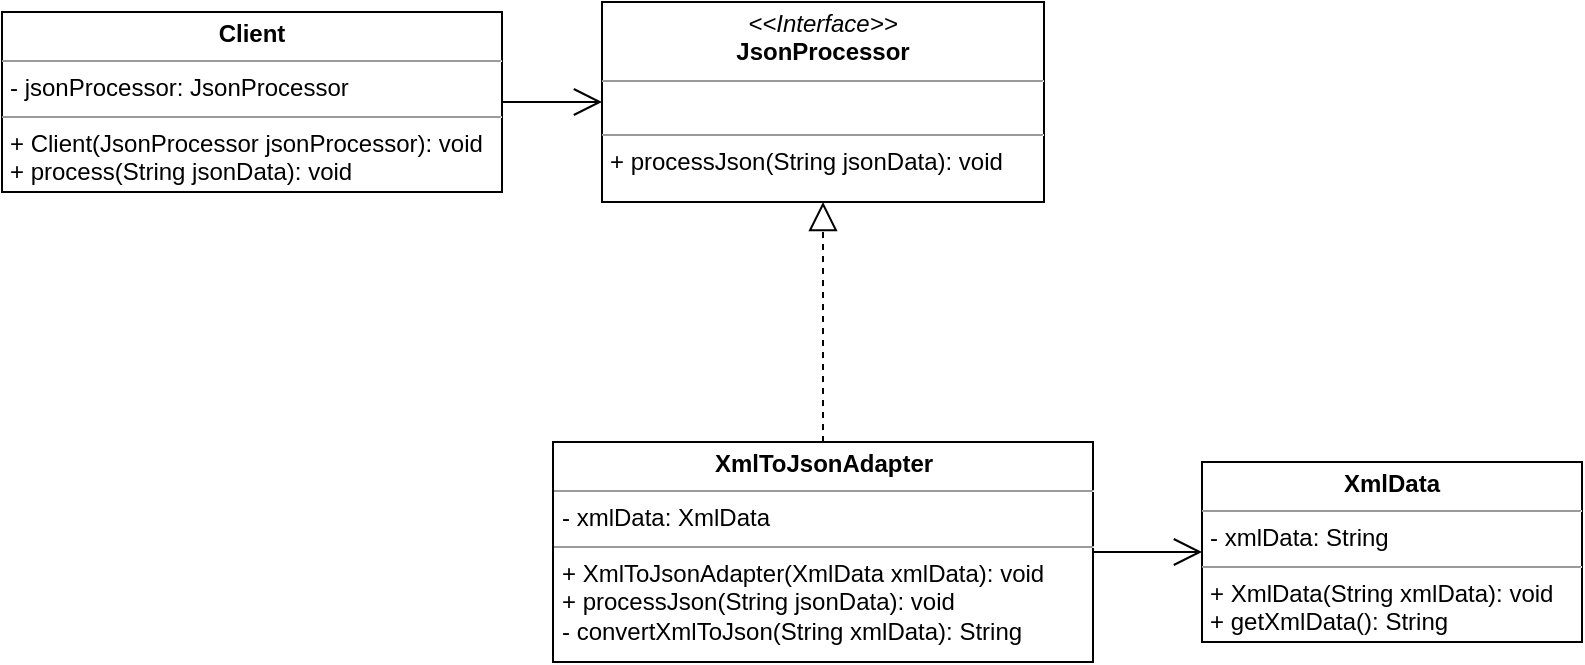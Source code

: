 <mxfile version="22.1.2" type="device">
  <diagram name="Página-1" id="Xl2nGIs_hxnlmKVsQzl2">
    <mxGraphModel dx="1272" dy="603" grid="0" gridSize="10" guides="1" tooltips="1" connect="1" arrows="1" fold="1" page="1" pageScale="1" pageWidth="827" pageHeight="1169" math="0" shadow="0">
      <root>
        <mxCell id="0" />
        <mxCell id="1" parent="0" />
        <mxCell id="RZQP3PepiUhibkyTAsHE-1" value="&lt;p style=&quot;margin:0px;margin-top:4px;text-align:center;&quot;&gt;&lt;i&gt;&amp;lt;&amp;lt;Interface&amp;gt;&amp;gt;&lt;/i&gt;&lt;br&gt;&lt;b&gt;JsonProcessor&lt;/b&gt;&lt;br&gt;&lt;/p&gt;&lt;hr size=&quot;1&quot;&gt;&lt;p style=&quot;margin:0px;margin-left:4px;&quot;&gt;&amp;nbsp;&lt;/p&gt;&lt;hr size=&quot;1&quot;&gt;&lt;p style=&quot;margin:0px;margin-left:4px;&quot;&gt;+ processJson(String jsonData): void&lt;br&gt;&lt;/p&gt;" style="verticalAlign=top;align=left;overflow=fill;fontSize=12;fontFamily=Helvetica;html=1;whiteSpace=wrap;" vertex="1" parent="1">
          <mxGeometry x="320" y="120" width="221" height="100" as="geometry" />
        </mxCell>
        <mxCell id="RZQP3PepiUhibkyTAsHE-2" value="&lt;p style=&quot;margin:0px;margin-top:4px;text-align:center;&quot;&gt;&lt;b&gt;XmlData&lt;/b&gt;&lt;br&gt;&lt;/p&gt;&lt;hr size=&quot;1&quot;&gt;&lt;p style=&quot;margin:0px;margin-left:4px;&quot;&gt;- xmlData: String&lt;/p&gt;&lt;hr size=&quot;1&quot;&gt;&lt;p style=&quot;margin:0px;margin-left:4px;&quot;&gt;+ XmlData(String xmlData): void&lt;/p&gt;&lt;p style=&quot;margin:0px;margin-left:4px;&quot;&gt;+&amp;nbsp;getXmlData(): String&lt;/p&gt;" style="verticalAlign=top;align=left;overflow=fill;fontSize=12;fontFamily=Helvetica;html=1;whiteSpace=wrap;" vertex="1" parent="1">
          <mxGeometry x="620" y="350" width="190" height="90" as="geometry" />
        </mxCell>
        <mxCell id="RZQP3PepiUhibkyTAsHE-3" value="&lt;p style=&quot;margin:0px;margin-top:4px;text-align:center;&quot;&gt;&lt;b&gt;XmlToJsonAdapter&lt;/b&gt;&lt;br&gt;&lt;/p&gt;&lt;hr size=&quot;1&quot;&gt;&lt;p style=&quot;margin:0px;margin-left:4px;&quot;&gt;- xmlData: XmlData&lt;/p&gt;&lt;hr size=&quot;1&quot;&gt;&lt;p style=&quot;margin:0px;margin-left:4px;&quot;&gt;+ XmlToJsonAdapter(XmlData xmlData): void&lt;/p&gt;&lt;p style=&quot;margin:0px;margin-left:4px;&quot;&gt;+&amp;nbsp;processJson(String jsonData): void&lt;/p&gt;&lt;p style=&quot;margin:0px;margin-left:4px;&quot;&gt;-&amp;nbsp;convertXmlToJson(String xmlData): String&lt;/p&gt;" style="verticalAlign=top;align=left;overflow=fill;fontSize=12;fontFamily=Helvetica;html=1;whiteSpace=wrap;" vertex="1" parent="1">
          <mxGeometry x="295.5" y="340" width="270" height="110" as="geometry" />
        </mxCell>
        <mxCell id="RZQP3PepiUhibkyTAsHE-4" value="&lt;p style=&quot;margin:0px;margin-top:4px;text-align:center;&quot;&gt;&lt;b&gt;Client&lt;/b&gt;&lt;br&gt;&lt;/p&gt;&lt;hr size=&quot;1&quot;&gt;&lt;p style=&quot;margin:0px;margin-left:4px;&quot;&gt;- jsonProcessor: JsonProcessor&lt;/p&gt;&lt;hr size=&quot;1&quot;&gt;&lt;p style=&quot;margin:0px;margin-left:4px;&quot;&gt;+ Client(JsonProcessor jsonProcessor): void&lt;/p&gt;&lt;p style=&quot;margin:0px;margin-left:4px;&quot;&gt;+&amp;nbsp;process(String jsonData): void&lt;/p&gt;" style="verticalAlign=top;align=left;overflow=fill;fontSize=12;fontFamily=Helvetica;html=1;whiteSpace=wrap;" vertex="1" parent="1">
          <mxGeometry x="20" y="125" width="250" height="90" as="geometry" />
        </mxCell>
        <mxCell id="RZQP3PepiUhibkyTAsHE-6" value="" style="endArrow=block;dashed=1;endFill=0;endSize=12;html=1;rounded=0;exitX=0.5;exitY=0;exitDx=0;exitDy=0;entryX=0.5;entryY=1;entryDx=0;entryDy=0;" edge="1" parent="1" source="RZQP3PepiUhibkyTAsHE-3" target="RZQP3PepiUhibkyTAsHE-1">
          <mxGeometry width="160" relative="1" as="geometry">
            <mxPoint x="210" y="600" as="sourcePoint" />
            <mxPoint x="370" y="600" as="targetPoint" />
          </mxGeometry>
        </mxCell>
        <mxCell id="RZQP3PepiUhibkyTAsHE-7" value="" style="endArrow=open;endFill=1;endSize=12;html=1;rounded=0;exitX=1;exitY=0.5;exitDx=0;exitDy=0;entryX=0;entryY=0.5;entryDx=0;entryDy=0;" edge="1" parent="1" source="RZQP3PepiUhibkyTAsHE-4" target="RZQP3PepiUhibkyTAsHE-1">
          <mxGeometry width="160" relative="1" as="geometry">
            <mxPoint x="220" y="280" as="sourcePoint" />
            <mxPoint x="380" y="280" as="targetPoint" />
          </mxGeometry>
        </mxCell>
        <mxCell id="RZQP3PepiUhibkyTAsHE-9" value="" style="endArrow=open;endFill=1;endSize=12;html=1;rounded=0;exitX=1;exitY=0.5;exitDx=0;exitDy=0;entryX=0;entryY=0.5;entryDx=0;entryDy=0;" edge="1" parent="1" source="RZQP3PepiUhibkyTAsHE-3" target="RZQP3PepiUhibkyTAsHE-2">
          <mxGeometry width="160" relative="1" as="geometry">
            <mxPoint x="280" y="185" as="sourcePoint" />
            <mxPoint x="330" y="180" as="targetPoint" />
          </mxGeometry>
        </mxCell>
      </root>
    </mxGraphModel>
  </diagram>
</mxfile>

